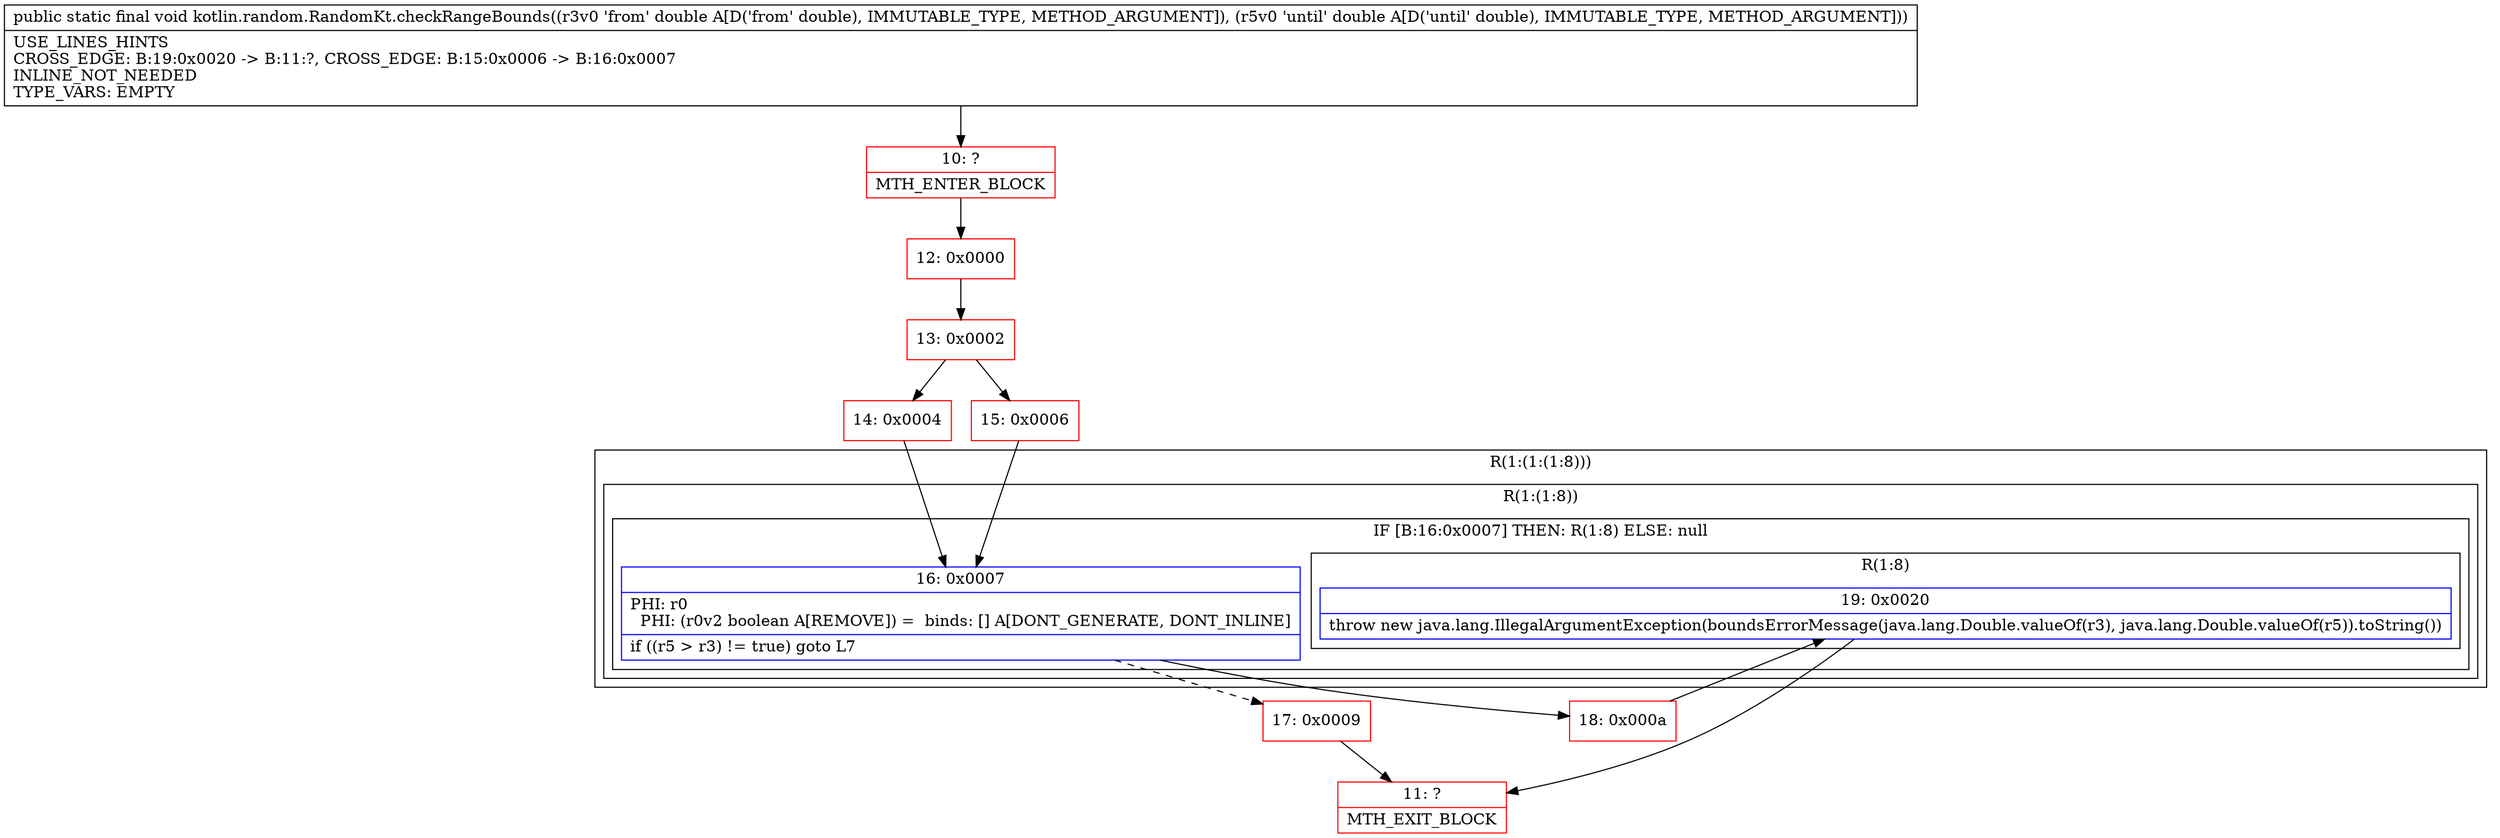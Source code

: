 digraph "CFG forkotlin.random.RandomKt.checkRangeBounds(DD)V" {
subgraph cluster_Region_905620421 {
label = "R(1:(1:(1:8)))";
node [shape=record,color=blue];
subgraph cluster_Region_1452637994 {
label = "R(1:(1:8))";
node [shape=record,color=blue];
subgraph cluster_IfRegion_205544107 {
label = "IF [B:16:0x0007] THEN: R(1:8) ELSE: null";
node [shape=record,color=blue];
Node_16 [shape=record,label="{16\:\ 0x0007|PHI: r0 \l  PHI: (r0v2 boolean A[REMOVE]) =  binds: [] A[DONT_GENERATE, DONT_INLINE]\l|if ((r5 \> r3) != true) goto L7\l}"];
subgraph cluster_Region_2067492360 {
label = "R(1:8)";
node [shape=record,color=blue];
Node_19 [shape=record,label="{19\:\ 0x0020|throw new java.lang.IllegalArgumentException(boundsErrorMessage(java.lang.Double.valueOf(r3), java.lang.Double.valueOf(r5)).toString())\l}"];
}
}
}
}
Node_10 [shape=record,color=red,label="{10\:\ ?|MTH_ENTER_BLOCK\l}"];
Node_12 [shape=record,color=red,label="{12\:\ 0x0000}"];
Node_13 [shape=record,color=red,label="{13\:\ 0x0002}"];
Node_14 [shape=record,color=red,label="{14\:\ 0x0004}"];
Node_17 [shape=record,color=red,label="{17\:\ 0x0009}"];
Node_11 [shape=record,color=red,label="{11\:\ ?|MTH_EXIT_BLOCK\l}"];
Node_18 [shape=record,color=red,label="{18\:\ 0x000a}"];
Node_15 [shape=record,color=red,label="{15\:\ 0x0006}"];
MethodNode[shape=record,label="{public static final void kotlin.random.RandomKt.checkRangeBounds((r3v0 'from' double A[D('from' double), IMMUTABLE_TYPE, METHOD_ARGUMENT]), (r5v0 'until' double A[D('until' double), IMMUTABLE_TYPE, METHOD_ARGUMENT]))  | USE_LINES_HINTS\lCROSS_EDGE: B:19:0x0020 \-\> B:11:?, CROSS_EDGE: B:15:0x0006 \-\> B:16:0x0007\lINLINE_NOT_NEEDED\lTYPE_VARS: EMPTY\l}"];
MethodNode -> Node_10;Node_16 -> Node_17[style=dashed];
Node_16 -> Node_18;
Node_19 -> Node_11;
Node_10 -> Node_12;
Node_12 -> Node_13;
Node_13 -> Node_14;
Node_13 -> Node_15;
Node_14 -> Node_16;
Node_17 -> Node_11;
Node_18 -> Node_19;
Node_15 -> Node_16;
}

